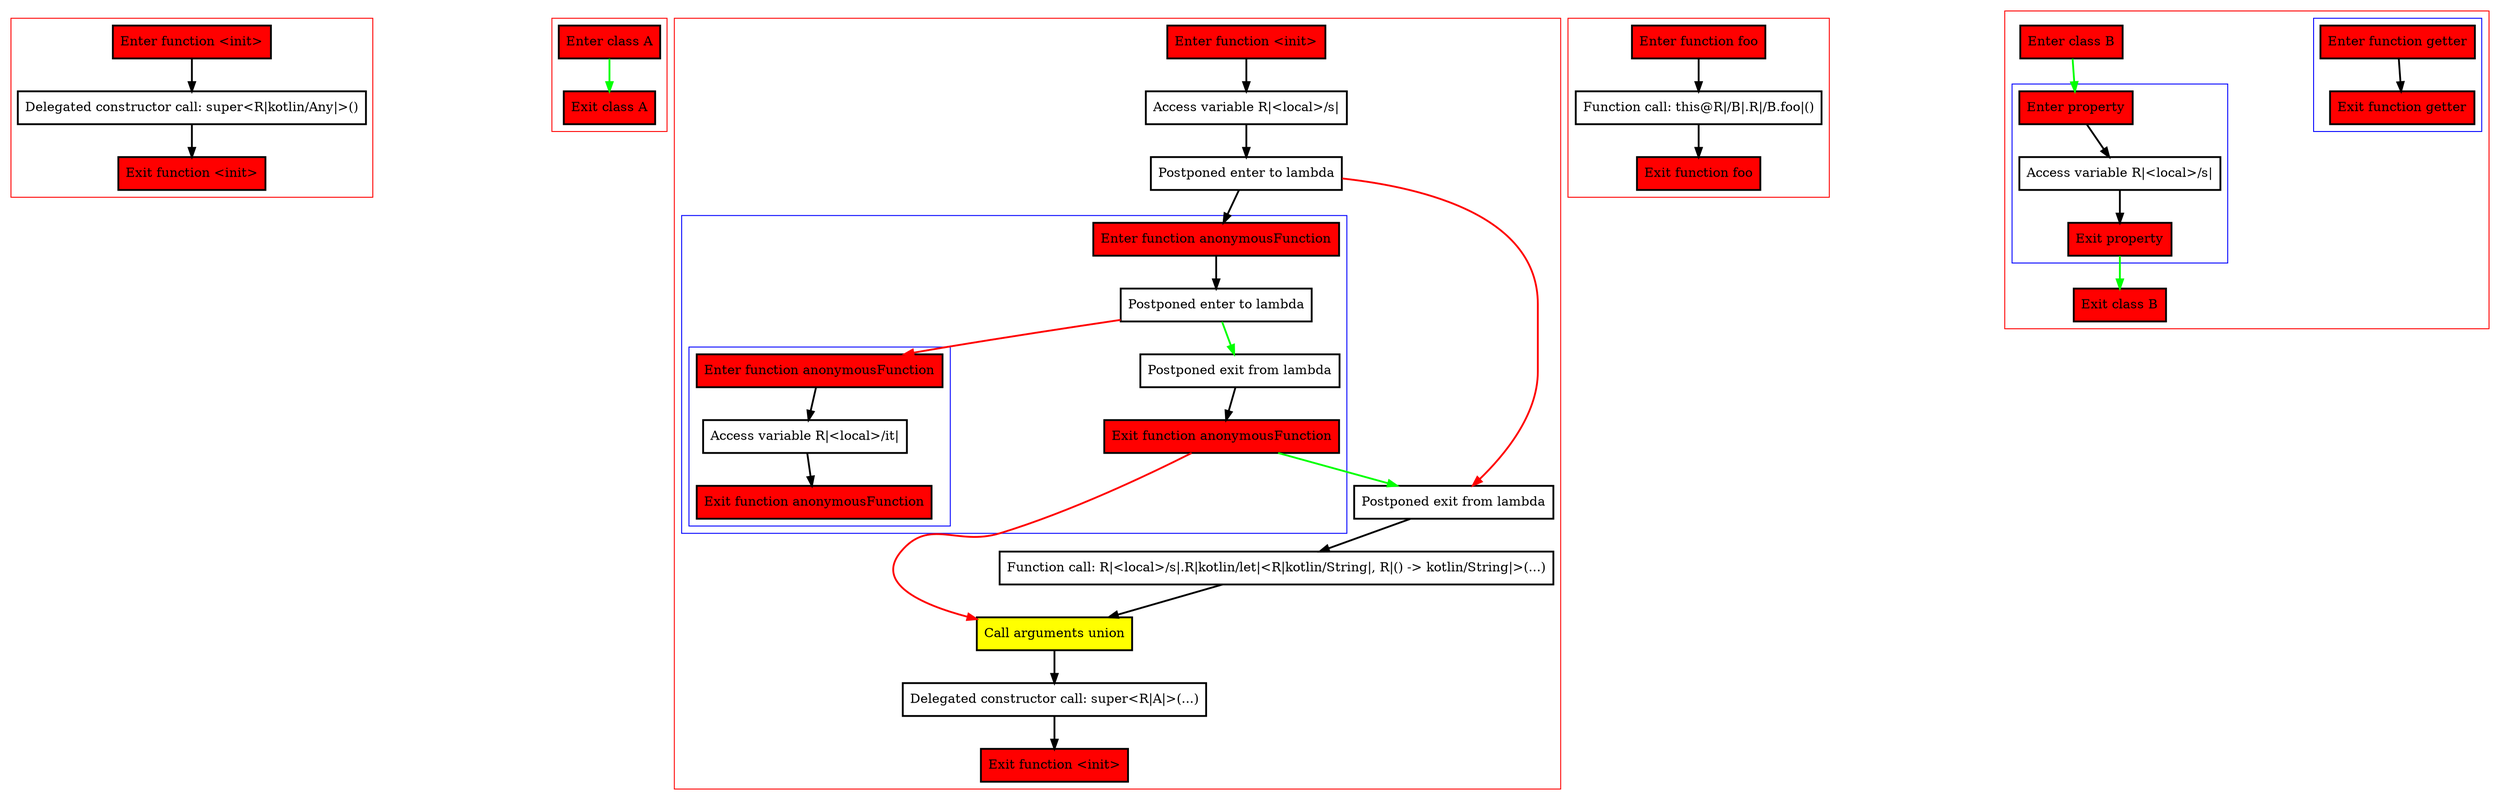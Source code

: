 digraph postponedLambdaInConstructor_kt {
    graph [nodesep=3]
    node [shape=box penwidth=2]
    edge [penwidth=2]

    subgraph cluster_0 {
        color=red
        0 [label="Enter function <init>" style="filled" fillcolor=red];
        2 [label="Delegated constructor call: super<R|kotlin/Any|>()"];
        1 [label="Exit function <init>" style="filled" fillcolor=red];
    }
    0 -> {2};
    2 -> {1};

    subgraph cluster_1 {
        color=red
        3 [label="Enter class A" style="filled" fillcolor=red];
        4 [label="Exit class A" style="filled" fillcolor=red];
    }
    3 -> {4} [color=green];

    subgraph cluster_2 {
        color=red
        5 [label="Enter function <init>" style="filled" fillcolor=red];
        7 [label="Access variable R|<local>/s|"];
        8 [label="Postponed enter to lambda"];
        subgraph cluster_3 {
            color=blue
            13 [label="Enter function anonymousFunction" style="filled" fillcolor=red];
            15 [label="Postponed enter to lambda"];
            subgraph cluster_4 {
                color=blue
                17 [label="Enter function anonymousFunction" style="filled" fillcolor=red];
                19 [label="Access variable R|<local>/it|"];
                18 [label="Exit function anonymousFunction" style="filled" fillcolor=red];
            }
            16 [label="Postponed exit from lambda"];
            14 [label="Exit function anonymousFunction" style="filled" fillcolor=red];
        }
        9 [label="Postponed exit from lambda"];
        10 [label="Function call: R|<local>/s|.R|kotlin/let|<R|kotlin/String|, R|() -> kotlin/String|>(...)"];
        12 [label="Call arguments union" style="filled" fillcolor=yellow];
        11 [label="Delegated constructor call: super<R|A|>(...)"];
        6 [label="Exit function <init>" style="filled" fillcolor=red];
    }
    5 -> {7};
    7 -> {8};
    8 -> {13};
    8 -> {9} [color=red];
    9 -> {10};
    10 -> {12};
    11 -> {6};
    12 -> {11};
    13 -> {15};
    14 -> {9} [color=green];
    14 -> {12} [color=red];
    15 -> {16} [color=green];
    15 -> {17} [color=red];
    16 -> {14};
    17 -> {19};
    19 -> {18};

    subgraph cluster_5 {
        color=red
        25 [label="Enter function foo" style="filled" fillcolor=red];
        27 [label="Function call: this@R|/B|.R|/B.foo|()"];
        26 [label="Exit function foo" style="filled" fillcolor=red];
    }
    25 -> {27};
    27 -> {26};

    subgraph cluster_6 {
        color=red
        28 [label="Enter class B" style="filled" fillcolor=red];
        subgraph cluster_7 {
            color=blue
            20 [label="Enter function getter" style="filled" fillcolor=red];
            21 [label="Exit function getter" style="filled" fillcolor=red];
        }
        subgraph cluster_8 {
            color=blue
            22 [label="Enter property" style="filled" fillcolor=red];
            24 [label="Access variable R|<local>/s|"];
            23 [label="Exit property" style="filled" fillcolor=red];
        }
        29 [label="Exit class B" style="filled" fillcolor=red];
    }
    28 -> {22} [color=green];
    22 -> {24};
    23 -> {29} [color=green];
    24 -> {23};
    20 -> {21};

}
